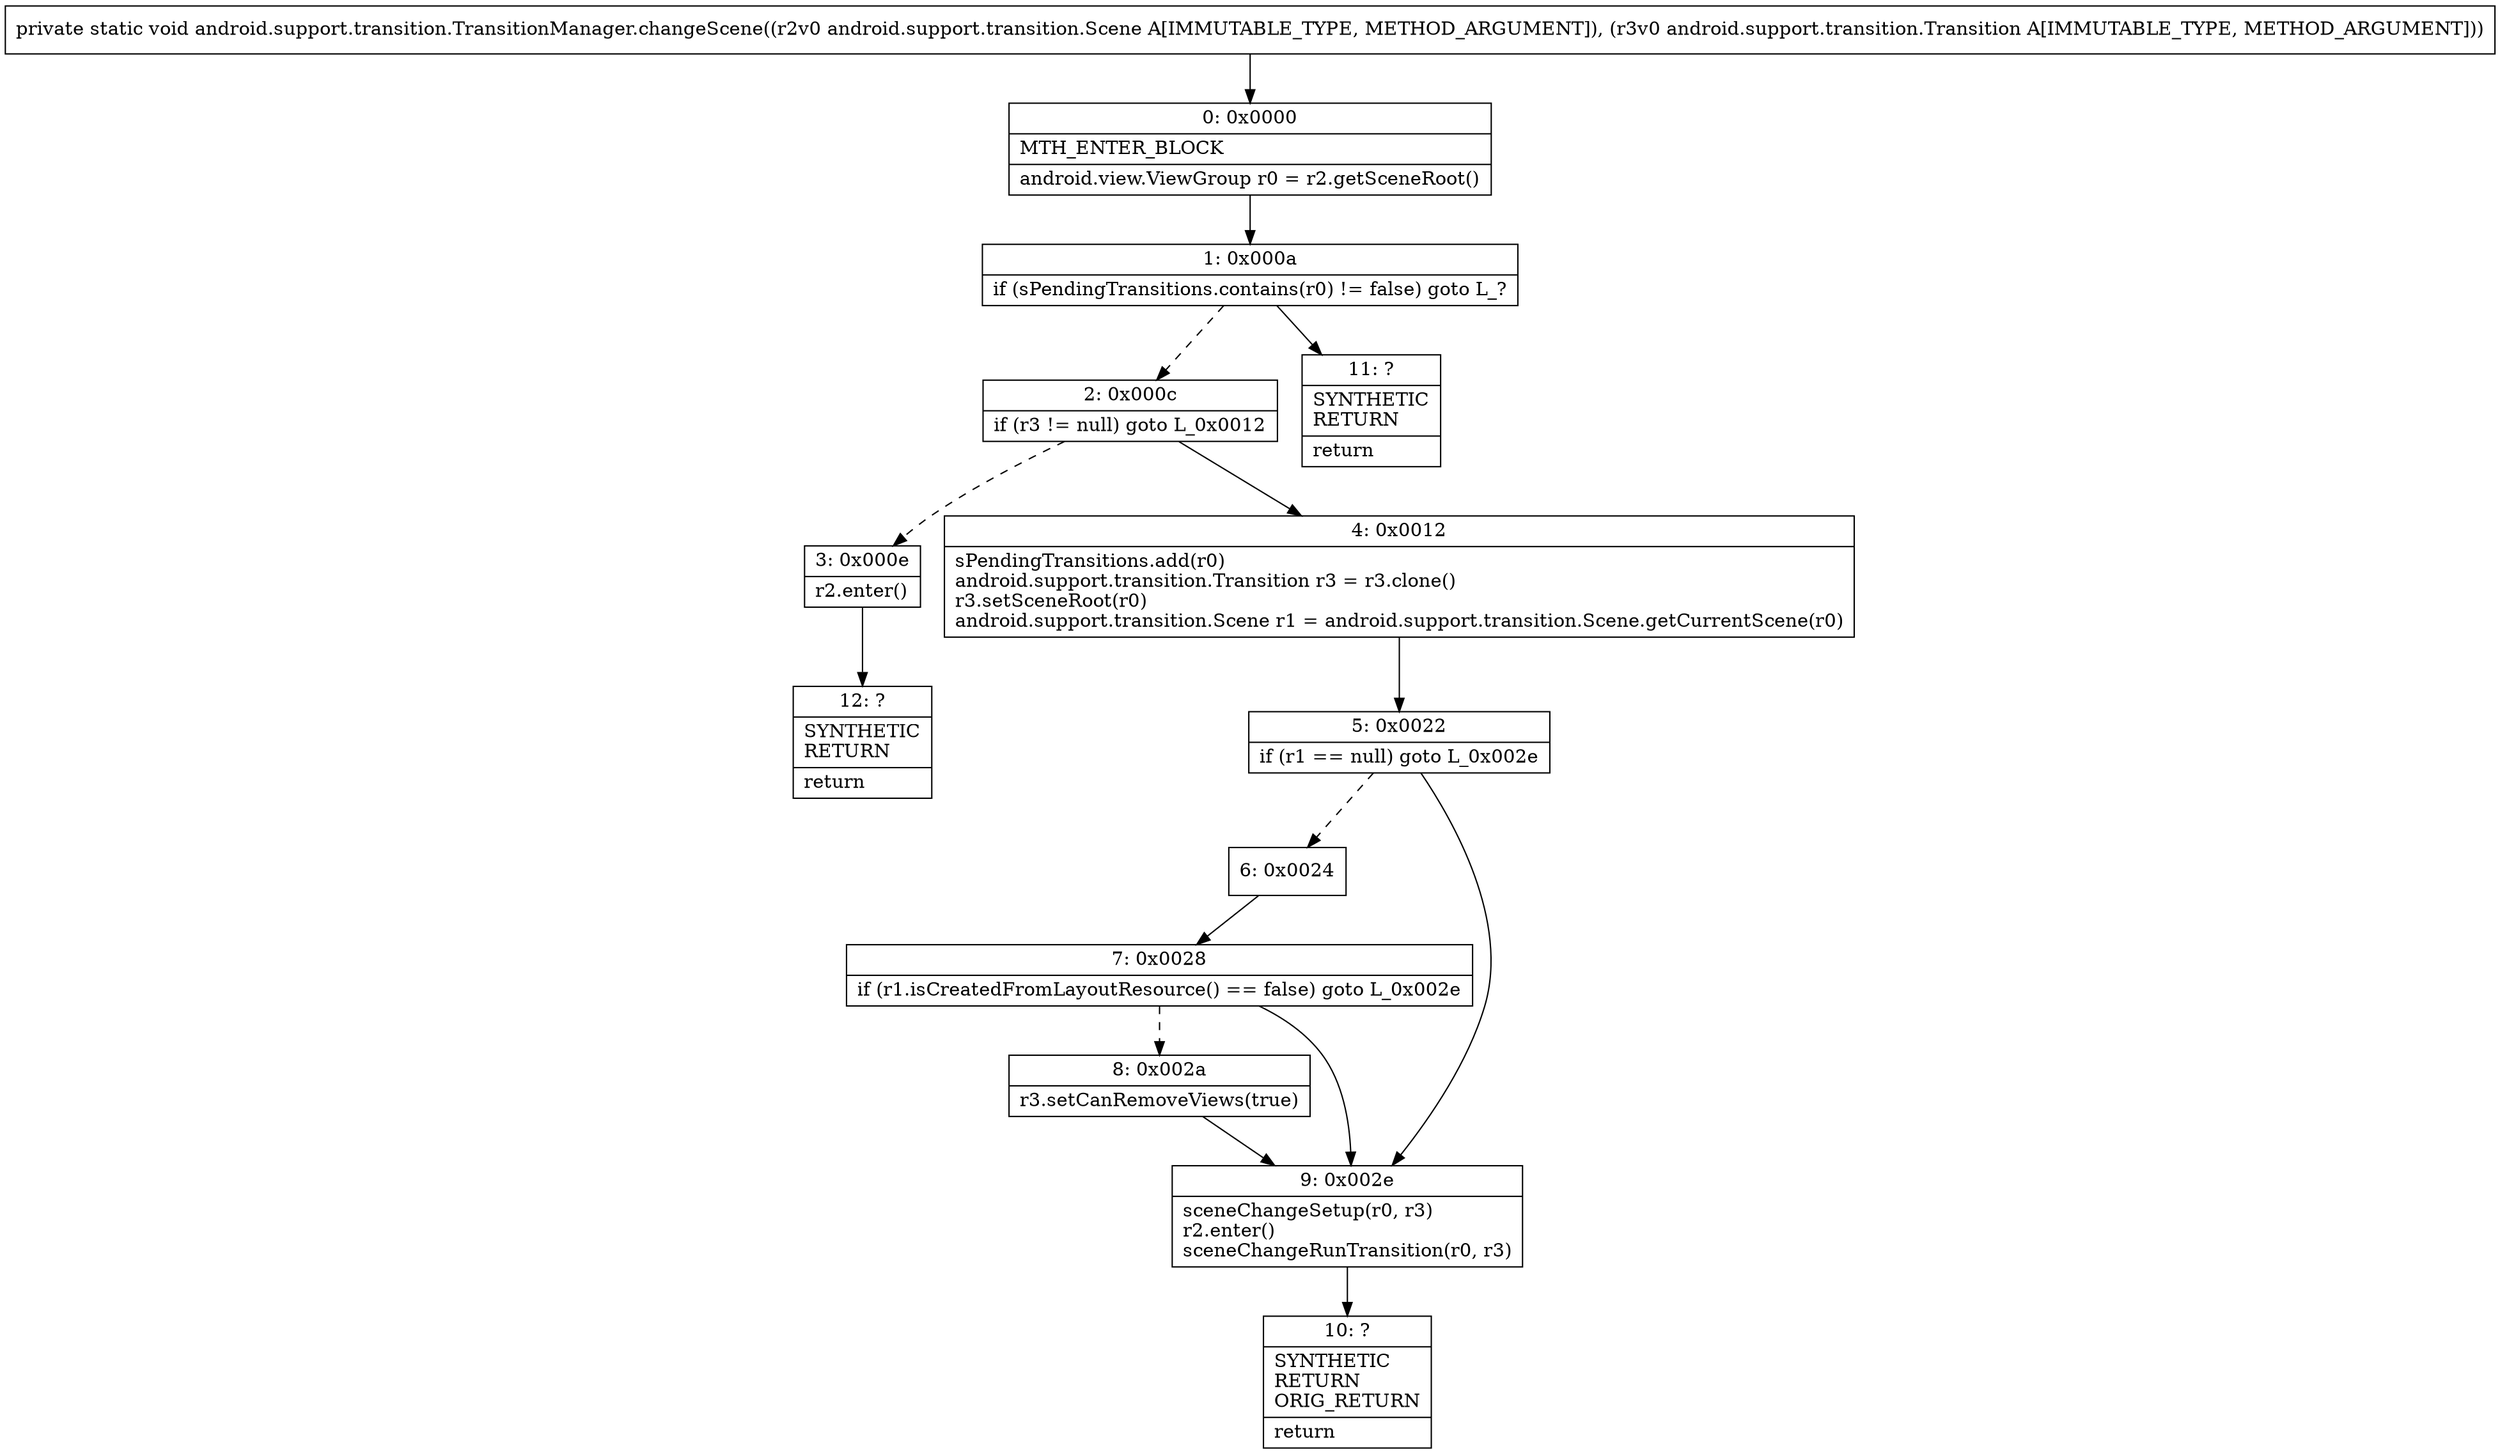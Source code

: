 digraph "CFG forandroid.support.transition.TransitionManager.changeScene(Landroid\/support\/transition\/Scene;Landroid\/support\/transition\/Transition;)V" {
Node_0 [shape=record,label="{0\:\ 0x0000|MTH_ENTER_BLOCK\l|android.view.ViewGroup r0 = r2.getSceneRoot()\l}"];
Node_1 [shape=record,label="{1\:\ 0x000a|if (sPendingTransitions.contains(r0) != false) goto L_?\l}"];
Node_2 [shape=record,label="{2\:\ 0x000c|if (r3 != null) goto L_0x0012\l}"];
Node_3 [shape=record,label="{3\:\ 0x000e|r2.enter()\l}"];
Node_4 [shape=record,label="{4\:\ 0x0012|sPendingTransitions.add(r0)\landroid.support.transition.Transition r3 = r3.clone()\lr3.setSceneRoot(r0)\landroid.support.transition.Scene r1 = android.support.transition.Scene.getCurrentScene(r0)\l}"];
Node_5 [shape=record,label="{5\:\ 0x0022|if (r1 == null) goto L_0x002e\l}"];
Node_6 [shape=record,label="{6\:\ 0x0024}"];
Node_7 [shape=record,label="{7\:\ 0x0028|if (r1.isCreatedFromLayoutResource() == false) goto L_0x002e\l}"];
Node_8 [shape=record,label="{8\:\ 0x002a|r3.setCanRemoveViews(true)\l}"];
Node_9 [shape=record,label="{9\:\ 0x002e|sceneChangeSetup(r0, r3)\lr2.enter()\lsceneChangeRunTransition(r0, r3)\l}"];
Node_10 [shape=record,label="{10\:\ ?|SYNTHETIC\lRETURN\lORIG_RETURN\l|return\l}"];
Node_11 [shape=record,label="{11\:\ ?|SYNTHETIC\lRETURN\l|return\l}"];
Node_12 [shape=record,label="{12\:\ ?|SYNTHETIC\lRETURN\l|return\l}"];
MethodNode[shape=record,label="{private static void android.support.transition.TransitionManager.changeScene((r2v0 android.support.transition.Scene A[IMMUTABLE_TYPE, METHOD_ARGUMENT]), (r3v0 android.support.transition.Transition A[IMMUTABLE_TYPE, METHOD_ARGUMENT])) }"];
MethodNode -> Node_0;
Node_0 -> Node_1;
Node_1 -> Node_2[style=dashed];
Node_1 -> Node_11;
Node_2 -> Node_3[style=dashed];
Node_2 -> Node_4;
Node_3 -> Node_12;
Node_4 -> Node_5;
Node_5 -> Node_6[style=dashed];
Node_5 -> Node_9;
Node_6 -> Node_7;
Node_7 -> Node_8[style=dashed];
Node_7 -> Node_9;
Node_8 -> Node_9;
Node_9 -> Node_10;
}

